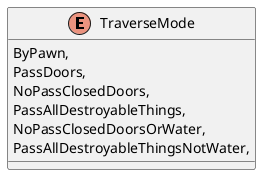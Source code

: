 @startuml
enum TraverseMode {
    ByPawn,
    PassDoors,
    NoPassClosedDoors,
    PassAllDestroyableThings,
    NoPassClosedDoorsOrWater,
    PassAllDestroyableThingsNotWater,
}
@enduml
